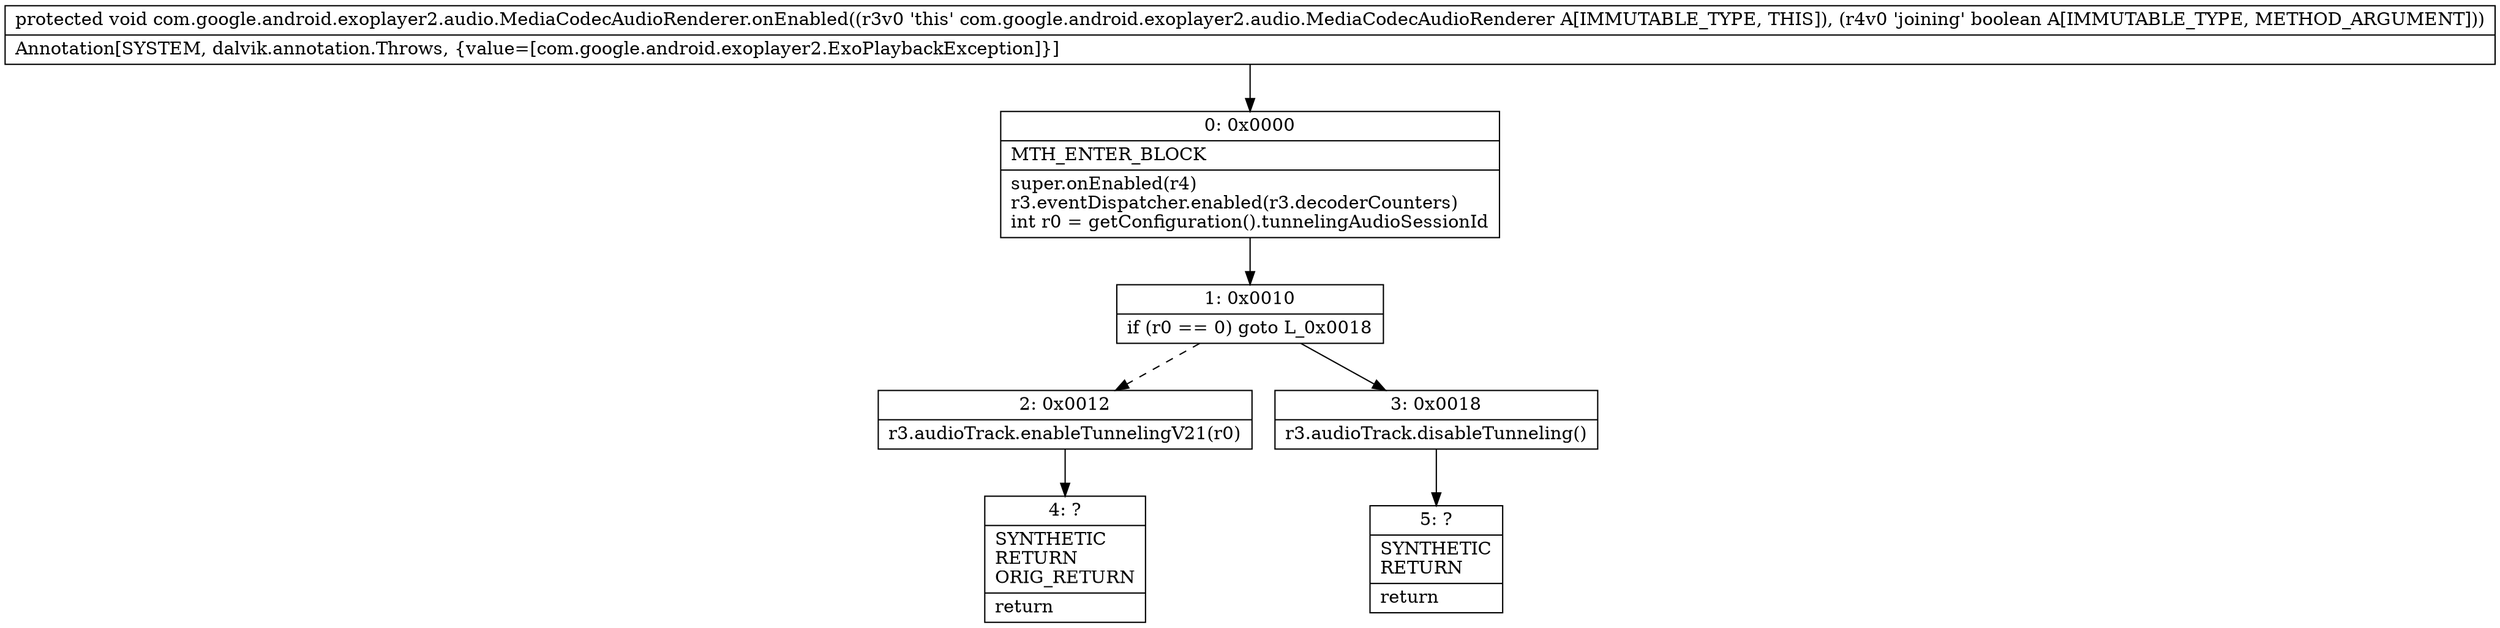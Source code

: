 digraph "CFG forcom.google.android.exoplayer2.audio.MediaCodecAudioRenderer.onEnabled(Z)V" {
Node_0 [shape=record,label="{0\:\ 0x0000|MTH_ENTER_BLOCK\l|super.onEnabled(r4)\lr3.eventDispatcher.enabled(r3.decoderCounters)\lint r0 = getConfiguration().tunnelingAudioSessionId\l}"];
Node_1 [shape=record,label="{1\:\ 0x0010|if (r0 == 0) goto L_0x0018\l}"];
Node_2 [shape=record,label="{2\:\ 0x0012|r3.audioTrack.enableTunnelingV21(r0)\l}"];
Node_3 [shape=record,label="{3\:\ 0x0018|r3.audioTrack.disableTunneling()\l}"];
Node_4 [shape=record,label="{4\:\ ?|SYNTHETIC\lRETURN\lORIG_RETURN\l|return\l}"];
Node_5 [shape=record,label="{5\:\ ?|SYNTHETIC\lRETURN\l|return\l}"];
MethodNode[shape=record,label="{protected void com.google.android.exoplayer2.audio.MediaCodecAudioRenderer.onEnabled((r3v0 'this' com.google.android.exoplayer2.audio.MediaCodecAudioRenderer A[IMMUTABLE_TYPE, THIS]), (r4v0 'joining' boolean A[IMMUTABLE_TYPE, METHOD_ARGUMENT]))  | Annotation[SYSTEM, dalvik.annotation.Throws, \{value=[com.google.android.exoplayer2.ExoPlaybackException]\}]\l}"];
MethodNode -> Node_0;
Node_0 -> Node_1;
Node_1 -> Node_2[style=dashed];
Node_1 -> Node_3;
Node_2 -> Node_4;
Node_3 -> Node_5;
}

